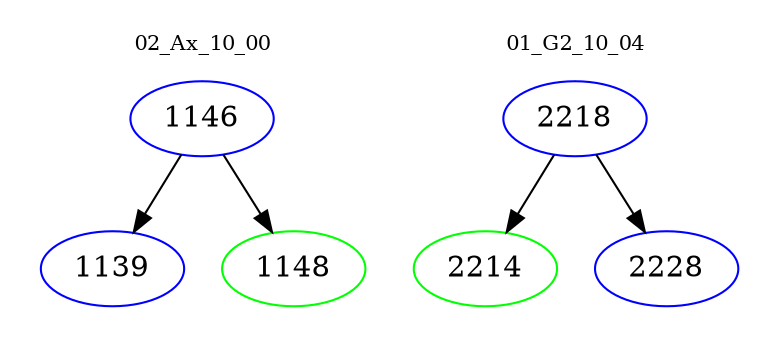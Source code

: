 digraph{
subgraph cluster_0 {
color = white
label = "02_Ax_10_00";
fontsize=10;
T0_1146 [label="1146", color="blue"]
T0_1146 -> T0_1139 [color="black"]
T0_1139 [label="1139", color="blue"]
T0_1146 -> T0_1148 [color="black"]
T0_1148 [label="1148", color="green"]
}
subgraph cluster_1 {
color = white
label = "01_G2_10_04";
fontsize=10;
T1_2218 [label="2218", color="blue"]
T1_2218 -> T1_2214 [color="black"]
T1_2214 [label="2214", color="green"]
T1_2218 -> T1_2228 [color="black"]
T1_2228 [label="2228", color="blue"]
}
}
